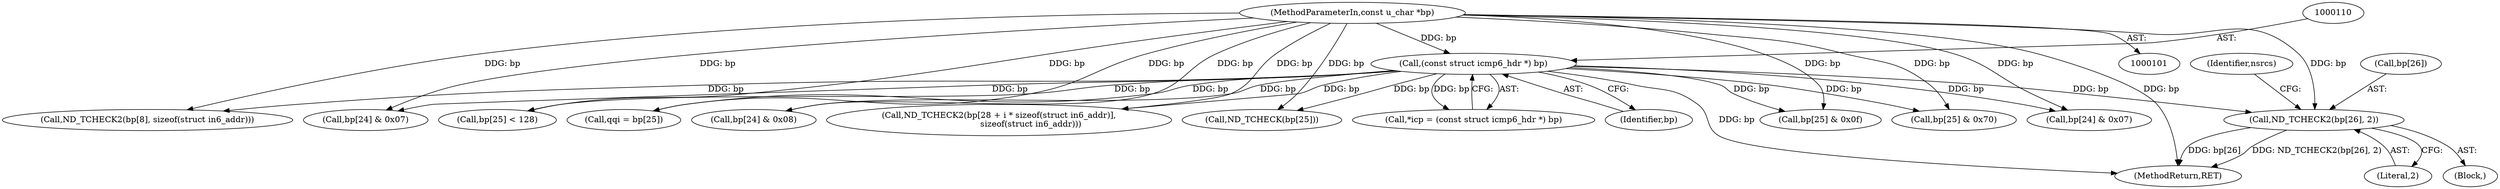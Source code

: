 digraph "0_tcpdump_d7505276842e85bfd067fa21cdb32b8a2dc3c5e4_3@array" {
"1000273" [label="(Call,ND_TCHECK2(bp[26], 2))"];
"1000109" [label="(Call,(const struct icmp6_hdr *) bp)"];
"1000103" [label="(MethodParameterIn,const u_char *bp)"];
"1000180" [label="(Call,ND_TCHECK2(bp[8], sizeof(struct in6_addr)))"];
"1000105" [label="(Block,)"];
"1000229" [label="(Call,bp[24] & 0x07)"];
"1000235" [label="(Call,bp[25] < 128)"];
"1000241" [label="(Call,qqi = bp[25])"];
"1000103" [label="(MethodParameterIn,const u_char *bp)"];
"1000111" [label="(Identifier,bp)"];
"1000207" [label="(Call,bp[24] & 0x08)"];
"1000325" [label="(Call,ND_TCHECK2(bp[28 + i * sizeof(struct in6_addr)],\n                        sizeof(struct in6_addr)))"];
"1000202" [label="(Call,ND_TCHECK(bp[25]))"];
"1000260" [label="(Call,bp[25] & 0x70)"];
"1000218" [label="(Call,bp[24] & 0x07)"];
"1000273" [label="(Call,ND_TCHECK2(bp[26], 2))"];
"1000376" [label="(MethodReturn,RET)"];
"1000274" [label="(Call,bp[26])"];
"1000277" [label="(Literal,2)"];
"1000252" [label="(Call,bp[25] & 0x0f)"];
"1000109" [label="(Call,(const struct icmp6_hdr *) bp)"];
"1000107" [label="(Call,*icp = (const struct icmp6_hdr *) bp)"];
"1000279" [label="(Identifier,nsrcs)"];
"1000273" -> "1000105"  [label="AST: "];
"1000273" -> "1000277"  [label="CFG: "];
"1000274" -> "1000273"  [label="AST: "];
"1000277" -> "1000273"  [label="AST: "];
"1000279" -> "1000273"  [label="CFG: "];
"1000273" -> "1000376"  [label="DDG: bp[26]"];
"1000273" -> "1000376"  [label="DDG: ND_TCHECK2(bp[26], 2)"];
"1000109" -> "1000273"  [label="DDG: bp"];
"1000103" -> "1000273"  [label="DDG: bp"];
"1000109" -> "1000107"  [label="AST: "];
"1000109" -> "1000111"  [label="CFG: "];
"1000110" -> "1000109"  [label="AST: "];
"1000111" -> "1000109"  [label="AST: "];
"1000107" -> "1000109"  [label="CFG: "];
"1000109" -> "1000376"  [label="DDG: bp"];
"1000109" -> "1000107"  [label="DDG: bp"];
"1000103" -> "1000109"  [label="DDG: bp"];
"1000109" -> "1000180"  [label="DDG: bp"];
"1000109" -> "1000202"  [label="DDG: bp"];
"1000109" -> "1000207"  [label="DDG: bp"];
"1000109" -> "1000218"  [label="DDG: bp"];
"1000109" -> "1000229"  [label="DDG: bp"];
"1000109" -> "1000235"  [label="DDG: bp"];
"1000109" -> "1000241"  [label="DDG: bp"];
"1000109" -> "1000252"  [label="DDG: bp"];
"1000109" -> "1000260"  [label="DDG: bp"];
"1000109" -> "1000325"  [label="DDG: bp"];
"1000103" -> "1000101"  [label="AST: "];
"1000103" -> "1000376"  [label="DDG: bp"];
"1000103" -> "1000180"  [label="DDG: bp"];
"1000103" -> "1000202"  [label="DDG: bp"];
"1000103" -> "1000207"  [label="DDG: bp"];
"1000103" -> "1000218"  [label="DDG: bp"];
"1000103" -> "1000229"  [label="DDG: bp"];
"1000103" -> "1000235"  [label="DDG: bp"];
"1000103" -> "1000241"  [label="DDG: bp"];
"1000103" -> "1000252"  [label="DDG: bp"];
"1000103" -> "1000260"  [label="DDG: bp"];
"1000103" -> "1000325"  [label="DDG: bp"];
}
